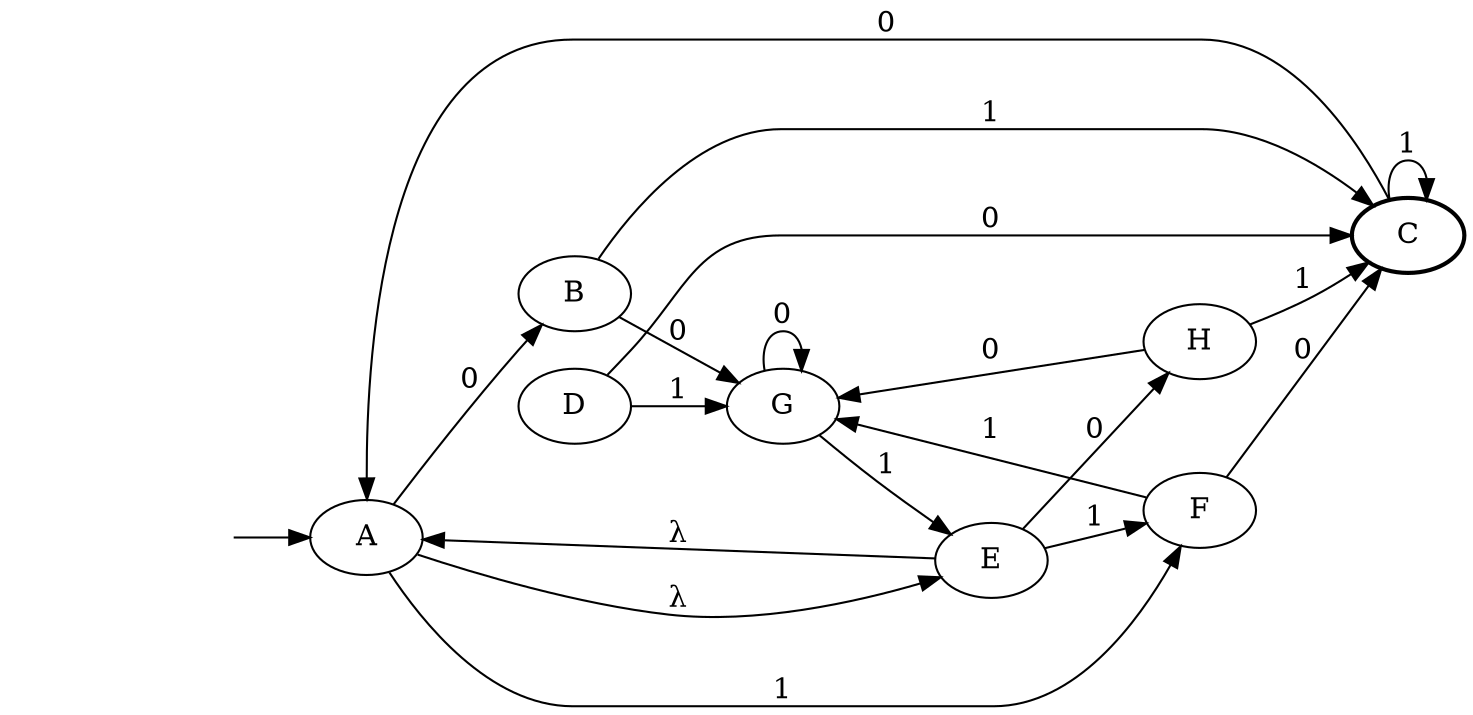 digraph af1  { rankdir=LR;
	_invisible [style="invis"];
	A;
	B;
	C [penwidth="2"];
	D;
	E;
	F;
	G;
	H;
	_invisible -> A ;
	A -> B [label="0"];
	A -> F [label="1"];
	B -> G [label="0"];
	B -> C [label="1"];
	C -> A [label="0"];
	C -> C [label="1"];
	D -> C [label="0"];
	D -> G [label="1"];
	E -> H [label="0"];
	E -> F [label="1"];
	F -> C [label="0"];
	F -> G [label="1"];
	G -> G [label="0"];
	G -> E [label="1"];
	H -> G [label="0"];
	H -> C [label="1"];
	A -> E [label="&lambda;"];
	E -> A [label="&lambda;"];
}